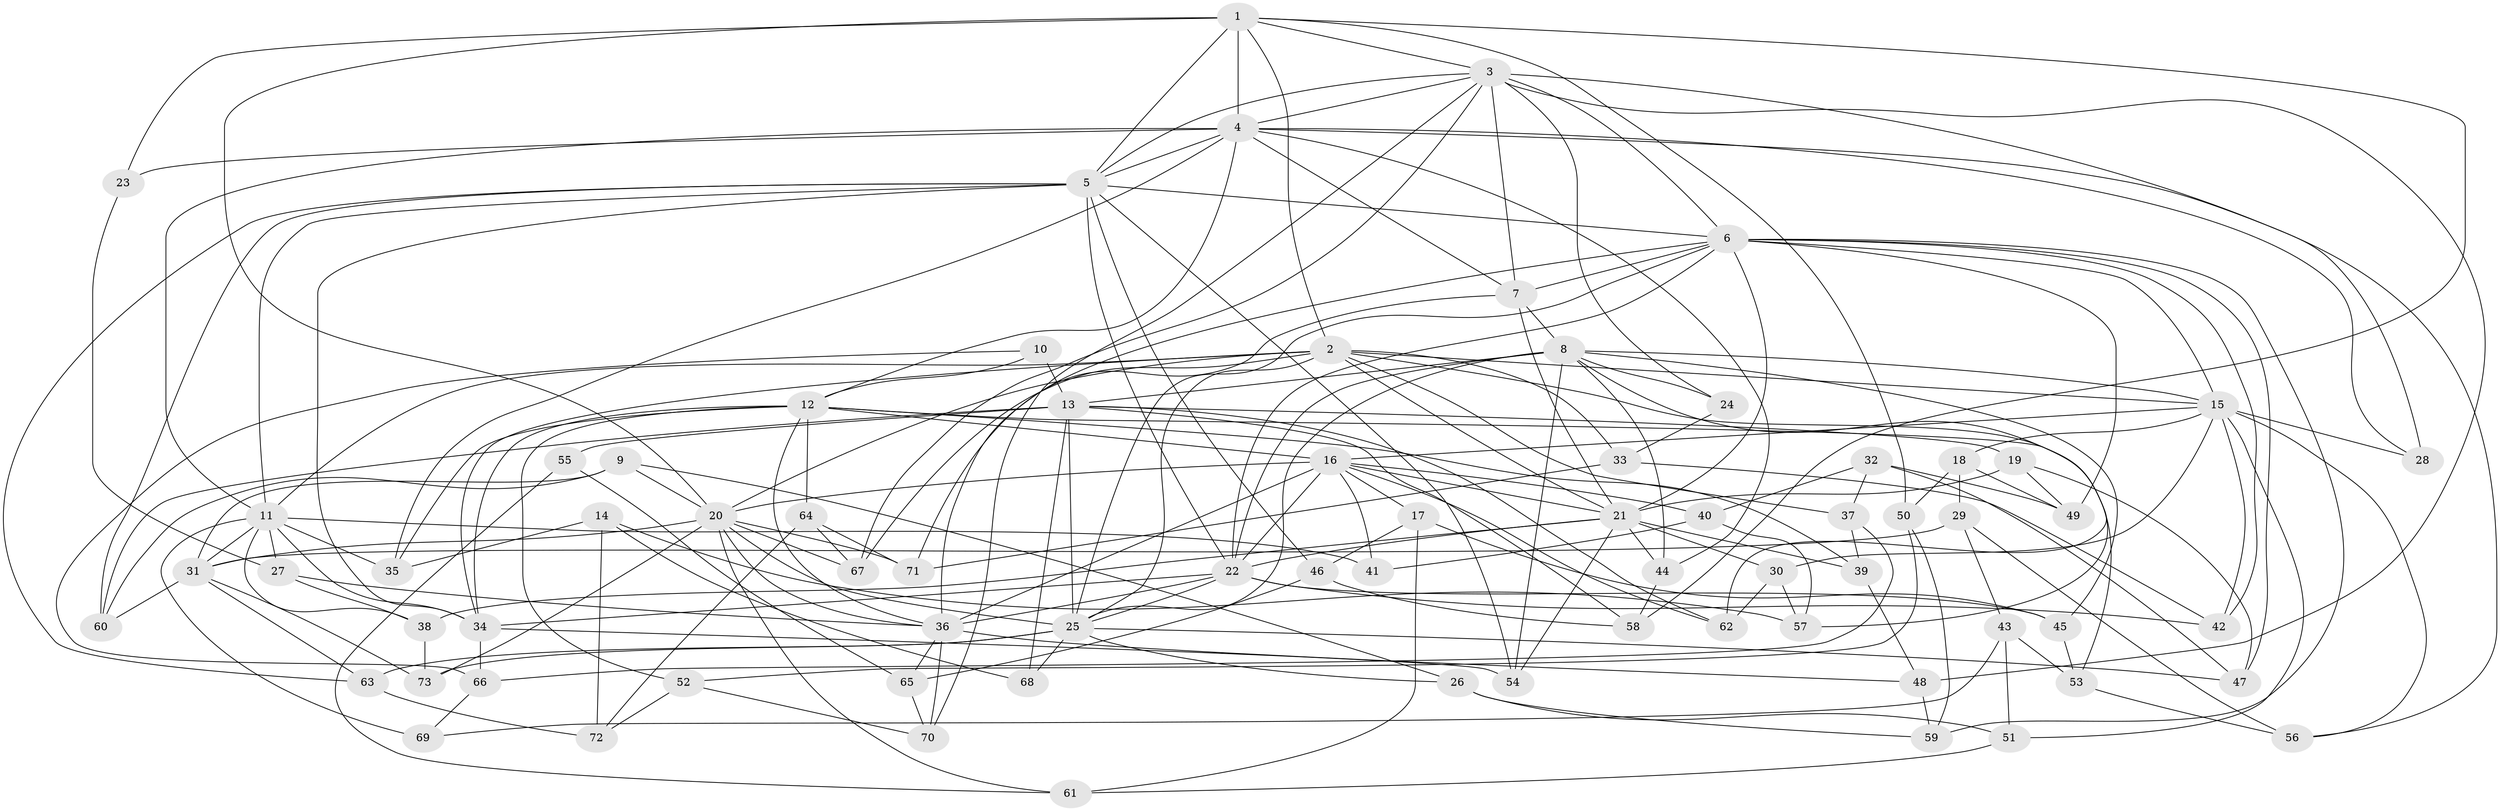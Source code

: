 // original degree distribution, {4: 1.0}
// Generated by graph-tools (version 1.1) at 2025/38/03/09/25 02:38:05]
// undirected, 73 vertices, 199 edges
graph export_dot {
graph [start="1"]
  node [color=gray90,style=filled];
  1;
  2;
  3;
  4;
  5;
  6;
  7;
  8;
  9;
  10;
  11;
  12;
  13;
  14;
  15;
  16;
  17;
  18;
  19;
  20;
  21;
  22;
  23;
  24;
  25;
  26;
  27;
  28;
  29;
  30;
  31;
  32;
  33;
  34;
  35;
  36;
  37;
  38;
  39;
  40;
  41;
  42;
  43;
  44;
  45;
  46;
  47;
  48;
  49;
  50;
  51;
  52;
  53;
  54;
  55;
  56;
  57;
  58;
  59;
  60;
  61;
  62;
  63;
  64;
  65;
  66;
  67;
  68;
  69;
  70;
  71;
  72;
  73;
  1 -- 2 [weight=1.0];
  1 -- 3 [weight=1.0];
  1 -- 4 [weight=2.0];
  1 -- 5 [weight=1.0];
  1 -- 20 [weight=1.0];
  1 -- 23 [weight=2.0];
  1 -- 50 [weight=1.0];
  1 -- 58 [weight=1.0];
  2 -- 11 [weight=1.0];
  2 -- 15 [weight=2.0];
  2 -- 20 [weight=1.0];
  2 -- 21 [weight=1.0];
  2 -- 25 [weight=1.0];
  2 -- 33 [weight=1.0];
  2 -- 34 [weight=1.0];
  2 -- 37 [weight=1.0];
  2 -- 57 [weight=1.0];
  2 -- 67 [weight=1.0];
  3 -- 4 [weight=1.0];
  3 -- 5 [weight=1.0];
  3 -- 6 [weight=1.0];
  3 -- 7 [weight=1.0];
  3 -- 24 [weight=1.0];
  3 -- 28 [weight=1.0];
  3 -- 48 [weight=1.0];
  3 -- 67 [weight=1.0];
  3 -- 70 [weight=1.0];
  4 -- 5 [weight=1.0];
  4 -- 7 [weight=1.0];
  4 -- 11 [weight=1.0];
  4 -- 12 [weight=1.0];
  4 -- 23 [weight=1.0];
  4 -- 28 [weight=1.0];
  4 -- 35 [weight=1.0];
  4 -- 44 [weight=1.0];
  4 -- 56 [weight=1.0];
  5 -- 6 [weight=1.0];
  5 -- 11 [weight=1.0];
  5 -- 22 [weight=2.0];
  5 -- 34 [weight=1.0];
  5 -- 46 [weight=1.0];
  5 -- 54 [weight=1.0];
  5 -- 60 [weight=1.0];
  5 -- 63 [weight=1.0];
  6 -- 7 [weight=1.0];
  6 -- 15 [weight=1.0];
  6 -- 21 [weight=1.0];
  6 -- 22 [weight=1.0];
  6 -- 25 [weight=1.0];
  6 -- 36 [weight=1.0];
  6 -- 42 [weight=1.0];
  6 -- 47 [weight=1.0];
  6 -- 49 [weight=1.0];
  6 -- 59 [weight=1.0];
  7 -- 8 [weight=1.0];
  7 -- 21 [weight=1.0];
  7 -- 71 [weight=1.0];
  8 -- 13 [weight=1.0];
  8 -- 15 [weight=1.0];
  8 -- 22 [weight=1.0];
  8 -- 24 [weight=2.0];
  8 -- 25 [weight=2.0];
  8 -- 44 [weight=1.0];
  8 -- 45 [weight=1.0];
  8 -- 54 [weight=1.0];
  8 -- 62 [weight=1.0];
  9 -- 20 [weight=1.0];
  9 -- 26 [weight=1.0];
  9 -- 31 [weight=1.0];
  9 -- 60 [weight=1.0];
  10 -- 12 [weight=1.0];
  10 -- 13 [weight=2.0];
  10 -- 66 [weight=1.0];
  11 -- 27 [weight=1.0];
  11 -- 31 [weight=1.0];
  11 -- 34 [weight=2.0];
  11 -- 35 [weight=1.0];
  11 -- 38 [weight=1.0];
  11 -- 41 [weight=1.0];
  11 -- 69 [weight=2.0];
  12 -- 16 [weight=1.0];
  12 -- 34 [weight=1.0];
  12 -- 35 [weight=1.0];
  12 -- 36 [weight=1.0];
  12 -- 39 [weight=1.0];
  12 -- 52 [weight=1.0];
  12 -- 53 [weight=1.0];
  12 -- 64 [weight=1.0];
  13 -- 19 [weight=1.0];
  13 -- 25 [weight=1.0];
  13 -- 55 [weight=2.0];
  13 -- 58 [weight=1.0];
  13 -- 60 [weight=1.0];
  13 -- 62 [weight=1.0];
  13 -- 68 [weight=2.0];
  14 -- 35 [weight=1.0];
  14 -- 57 [weight=1.0];
  14 -- 68 [weight=1.0];
  14 -- 72 [weight=1.0];
  15 -- 16 [weight=1.0];
  15 -- 18 [weight=1.0];
  15 -- 28 [weight=2.0];
  15 -- 30 [weight=1.0];
  15 -- 42 [weight=1.0];
  15 -- 51 [weight=1.0];
  15 -- 56 [weight=1.0];
  16 -- 17 [weight=1.0];
  16 -- 20 [weight=1.0];
  16 -- 21 [weight=2.0];
  16 -- 22 [weight=1.0];
  16 -- 36 [weight=1.0];
  16 -- 40 [weight=1.0];
  16 -- 41 [weight=2.0];
  16 -- 62 [weight=1.0];
  17 -- 45 [weight=1.0];
  17 -- 46 [weight=1.0];
  17 -- 61 [weight=1.0];
  18 -- 29 [weight=1.0];
  18 -- 49 [weight=1.0];
  18 -- 50 [weight=1.0];
  19 -- 21 [weight=1.0];
  19 -- 47 [weight=1.0];
  19 -- 49 [weight=1.0];
  20 -- 25 [weight=1.0];
  20 -- 31 [weight=2.0];
  20 -- 36 [weight=1.0];
  20 -- 61 [weight=1.0];
  20 -- 67 [weight=1.0];
  20 -- 71 [weight=1.0];
  20 -- 73 [weight=1.0];
  21 -- 22 [weight=1.0];
  21 -- 30 [weight=1.0];
  21 -- 38 [weight=1.0];
  21 -- 39 [weight=1.0];
  21 -- 44 [weight=1.0];
  21 -- 54 [weight=1.0];
  22 -- 25 [weight=1.0];
  22 -- 34 [weight=1.0];
  22 -- 36 [weight=2.0];
  22 -- 42 [weight=1.0];
  22 -- 45 [weight=1.0];
  23 -- 27 [weight=1.0];
  24 -- 33 [weight=1.0];
  25 -- 26 [weight=1.0];
  25 -- 47 [weight=1.0];
  25 -- 63 [weight=1.0];
  25 -- 68 [weight=1.0];
  25 -- 73 [weight=1.0];
  26 -- 51 [weight=1.0];
  26 -- 59 [weight=1.0];
  27 -- 36 [weight=1.0];
  27 -- 38 [weight=1.0];
  29 -- 31 [weight=1.0];
  29 -- 43 [weight=1.0];
  29 -- 56 [weight=1.0];
  30 -- 57 [weight=1.0];
  30 -- 62 [weight=1.0];
  31 -- 60 [weight=1.0];
  31 -- 63 [weight=1.0];
  31 -- 73 [weight=1.0];
  32 -- 37 [weight=1.0];
  32 -- 40 [weight=1.0];
  32 -- 47 [weight=1.0];
  32 -- 49 [weight=1.0];
  33 -- 42 [weight=1.0];
  33 -- 71 [weight=1.0];
  34 -- 54 [weight=1.0];
  34 -- 66 [weight=1.0];
  36 -- 48 [weight=1.0];
  36 -- 65 [weight=1.0];
  36 -- 70 [weight=1.0];
  37 -- 39 [weight=1.0];
  37 -- 66 [weight=1.0];
  38 -- 73 [weight=1.0];
  39 -- 48 [weight=1.0];
  40 -- 41 [weight=1.0];
  40 -- 57 [weight=1.0];
  43 -- 51 [weight=1.0];
  43 -- 53 [weight=1.0];
  43 -- 69 [weight=1.0];
  44 -- 58 [weight=1.0];
  45 -- 53 [weight=1.0];
  46 -- 58 [weight=1.0];
  46 -- 65 [weight=1.0];
  48 -- 59 [weight=1.0];
  50 -- 52 [weight=1.0];
  50 -- 59 [weight=1.0];
  51 -- 61 [weight=1.0];
  52 -- 70 [weight=1.0];
  52 -- 72 [weight=1.0];
  53 -- 56 [weight=1.0];
  55 -- 61 [weight=1.0];
  55 -- 65 [weight=1.0];
  63 -- 72 [weight=1.0];
  64 -- 67 [weight=1.0];
  64 -- 71 [weight=1.0];
  64 -- 72 [weight=1.0];
  65 -- 70 [weight=1.0];
  66 -- 69 [weight=1.0];
}
